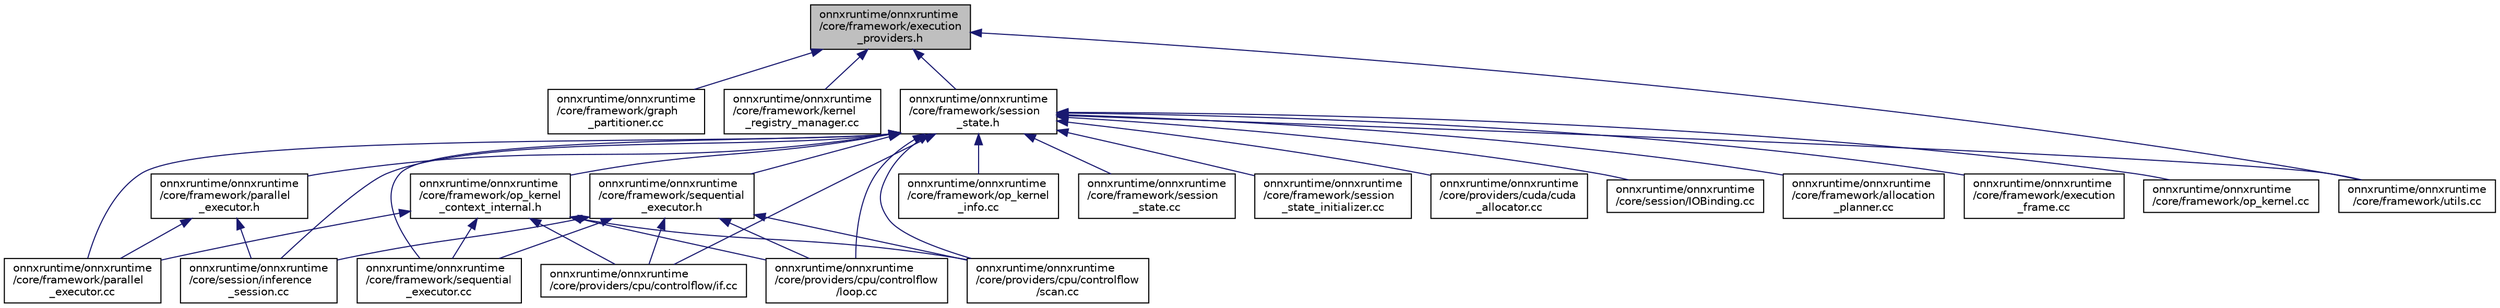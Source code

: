 digraph "onnxruntime/onnxruntime/core/framework/execution_providers.h"
{
  edge [fontname="Helvetica",fontsize="10",labelfontname="Helvetica",labelfontsize="10"];
  node [fontname="Helvetica",fontsize="10",shape=record];
  Node62 [label="onnxruntime/onnxruntime\l/core/framework/execution\l_providers.h",height=0.2,width=0.4,color="black", fillcolor="grey75", style="filled", fontcolor="black"];
  Node62 -> Node63 [dir="back",color="midnightblue",fontsize="10",style="solid"];
  Node63 [label="onnxruntime/onnxruntime\l/core/framework/graph\l_partitioner.cc",height=0.2,width=0.4,color="black", fillcolor="white", style="filled",URL="$graph__partitioner_8cc.html"];
  Node62 -> Node64 [dir="back",color="midnightblue",fontsize="10",style="solid"];
  Node64 [label="onnxruntime/onnxruntime\l/core/framework/kernel\l_registry_manager.cc",height=0.2,width=0.4,color="black", fillcolor="white", style="filled",URL="$kernel__registry__manager_8cc.html"];
  Node62 -> Node65 [dir="back",color="midnightblue",fontsize="10",style="solid"];
  Node65 [label="onnxruntime/onnxruntime\l/core/framework/session\l_state.h",height=0.2,width=0.4,color="black", fillcolor="white", style="filled",URL="$session__state_8h.html"];
  Node65 -> Node66 [dir="back",color="midnightblue",fontsize="10",style="solid"];
  Node66 [label="onnxruntime/onnxruntime\l/core/framework/allocation\l_planner.cc",height=0.2,width=0.4,color="black", fillcolor="white", style="filled",URL="$allocation__planner_8cc.html"];
  Node65 -> Node67 [dir="back",color="midnightblue",fontsize="10",style="solid"];
  Node67 [label="onnxruntime/onnxruntime\l/core/framework/execution\l_frame.cc",height=0.2,width=0.4,color="black", fillcolor="white", style="filled",URL="$execution__frame_8cc.html"];
  Node65 -> Node68 [dir="back",color="midnightblue",fontsize="10",style="solid"];
  Node68 [label="onnxruntime/onnxruntime\l/core/framework/op_kernel.cc",height=0.2,width=0.4,color="black", fillcolor="white", style="filled",URL="$op__kernel_8cc.html"];
  Node65 -> Node69 [dir="back",color="midnightblue",fontsize="10",style="solid"];
  Node69 [label="onnxruntime/onnxruntime\l/core/framework/op_kernel\l_context_internal.h",height=0.2,width=0.4,color="black", fillcolor="white", style="filled",URL="$op__kernel__context__internal_8h.html"];
  Node69 -> Node70 [dir="back",color="midnightblue",fontsize="10",style="solid"];
  Node70 [label="onnxruntime/onnxruntime\l/core/framework/parallel\l_executor.cc",height=0.2,width=0.4,color="black", fillcolor="white", style="filled",URL="$parallel__executor_8cc.html"];
  Node69 -> Node71 [dir="back",color="midnightblue",fontsize="10",style="solid"];
  Node71 [label="onnxruntime/onnxruntime\l/core/framework/sequential\l_executor.cc",height=0.2,width=0.4,color="black", fillcolor="white", style="filled",URL="$sequential__executor_8cc.html"];
  Node69 -> Node72 [dir="back",color="midnightblue",fontsize="10",style="solid"];
  Node72 [label="onnxruntime/onnxruntime\l/core/providers/cpu/controlflow/if.cc",height=0.2,width=0.4,color="black", fillcolor="white", style="filled",URL="$if_8cc.html"];
  Node69 -> Node73 [dir="back",color="midnightblue",fontsize="10",style="solid"];
  Node73 [label="onnxruntime/onnxruntime\l/core/providers/cpu/controlflow\l/loop.cc",height=0.2,width=0.4,color="black", fillcolor="white", style="filled",URL="$loop_8cc.html"];
  Node69 -> Node74 [dir="back",color="midnightblue",fontsize="10",style="solid"];
  Node74 [label="onnxruntime/onnxruntime\l/core/providers/cpu/controlflow\l/scan.cc",height=0.2,width=0.4,color="black", fillcolor="white", style="filled",URL="$scan_8cc.html"];
  Node65 -> Node75 [dir="back",color="midnightblue",fontsize="10",style="solid"];
  Node75 [label="onnxruntime/onnxruntime\l/core/framework/op_kernel\l_info.cc",height=0.2,width=0.4,color="black", fillcolor="white", style="filled",URL="$op__kernel__info_8cc.html"];
  Node65 -> Node70 [dir="back",color="midnightblue",fontsize="10",style="solid"];
  Node65 -> Node76 [dir="back",color="midnightblue",fontsize="10",style="solid"];
  Node76 [label="onnxruntime/onnxruntime\l/core/framework/parallel\l_executor.h",height=0.2,width=0.4,color="black", fillcolor="white", style="filled",URL="$parallel__executor_8h.html"];
  Node76 -> Node70 [dir="back",color="midnightblue",fontsize="10",style="solid"];
  Node76 -> Node77 [dir="back",color="midnightblue",fontsize="10",style="solid"];
  Node77 [label="onnxruntime/onnxruntime\l/core/session/inference\l_session.cc",height=0.2,width=0.4,color="black", fillcolor="white", style="filled",URL="$inference__session_8cc.html"];
  Node65 -> Node71 [dir="back",color="midnightblue",fontsize="10",style="solid"];
  Node65 -> Node78 [dir="back",color="midnightblue",fontsize="10",style="solid"];
  Node78 [label="onnxruntime/onnxruntime\l/core/framework/sequential\l_executor.h",height=0.2,width=0.4,color="black", fillcolor="white", style="filled",URL="$sequential__executor_8h.html"];
  Node78 -> Node71 [dir="back",color="midnightblue",fontsize="10",style="solid"];
  Node78 -> Node72 [dir="back",color="midnightblue",fontsize="10",style="solid"];
  Node78 -> Node73 [dir="back",color="midnightblue",fontsize="10",style="solid"];
  Node78 -> Node74 [dir="back",color="midnightblue",fontsize="10",style="solid"];
  Node78 -> Node77 [dir="back",color="midnightblue",fontsize="10",style="solid"];
  Node65 -> Node79 [dir="back",color="midnightblue",fontsize="10",style="solid"];
  Node79 [label="onnxruntime/onnxruntime\l/core/framework/session\l_state.cc",height=0.2,width=0.4,color="black", fillcolor="white", style="filled",URL="$session__state_8cc.html"];
  Node65 -> Node80 [dir="back",color="midnightblue",fontsize="10",style="solid"];
  Node80 [label="onnxruntime/onnxruntime\l/core/framework/session\l_state_initializer.cc",height=0.2,width=0.4,color="black", fillcolor="white", style="filled",URL="$session__state__initializer_8cc.html"];
  Node65 -> Node81 [dir="back",color="midnightblue",fontsize="10",style="solid"];
  Node81 [label="onnxruntime/onnxruntime\l/core/framework/utils.cc",height=0.2,width=0.4,color="black", fillcolor="white", style="filled",URL="$utils_8cc.html"];
  Node65 -> Node72 [dir="back",color="midnightblue",fontsize="10",style="solid"];
  Node65 -> Node73 [dir="back",color="midnightblue",fontsize="10",style="solid"];
  Node65 -> Node74 [dir="back",color="midnightblue",fontsize="10",style="solid"];
  Node65 -> Node82 [dir="back",color="midnightblue",fontsize="10",style="solid"];
  Node82 [label="onnxruntime/onnxruntime\l/core/providers/cuda/cuda\l_allocator.cc",height=0.2,width=0.4,color="black", fillcolor="white", style="filled",URL="$cuda__allocator_8cc.html"];
  Node65 -> Node77 [dir="back",color="midnightblue",fontsize="10",style="solid"];
  Node65 -> Node83 [dir="back",color="midnightblue",fontsize="10",style="solid"];
  Node83 [label="onnxruntime/onnxruntime\l/core/session/IOBinding.cc",height=0.2,width=0.4,color="black", fillcolor="white", style="filled",URL="$IOBinding_8cc.html"];
  Node62 -> Node81 [dir="back",color="midnightblue",fontsize="10",style="solid"];
}
